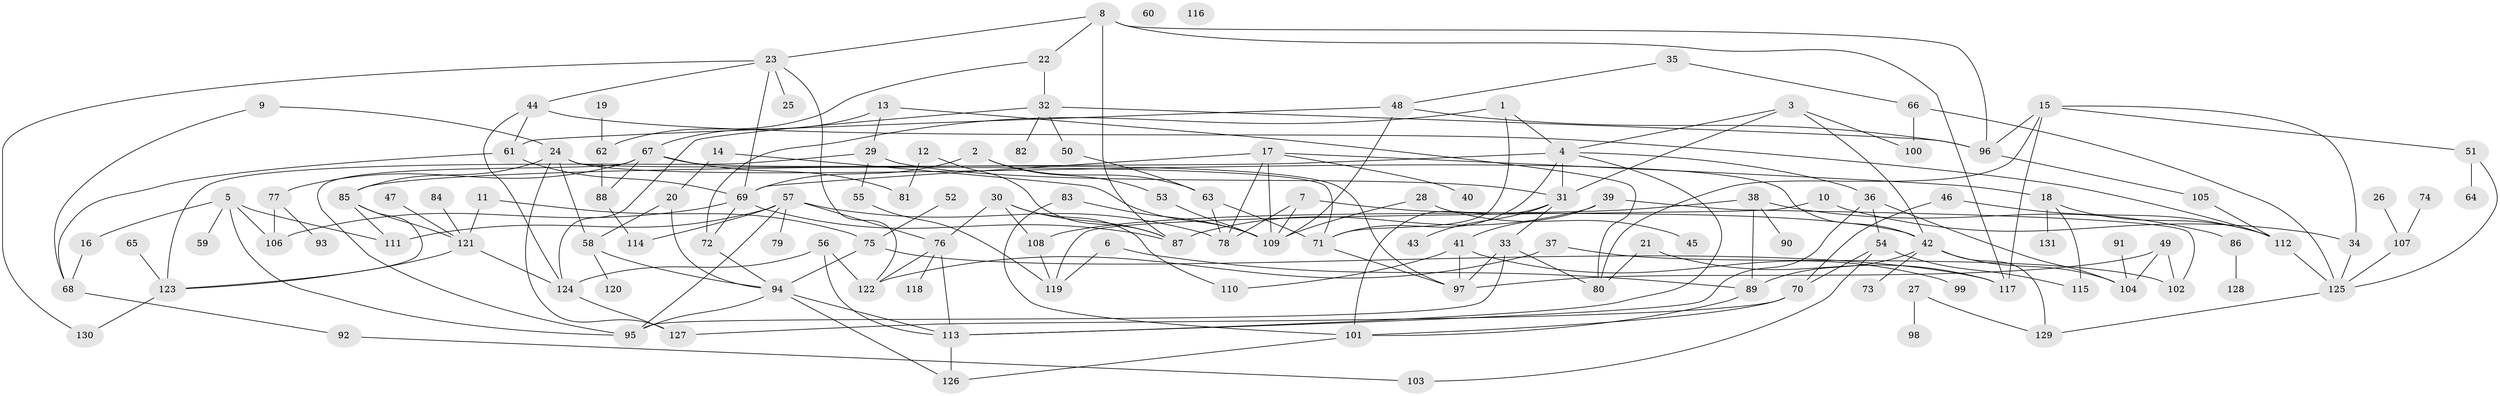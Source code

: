 // Generated by graph-tools (version 1.1) at 2025/40/03/09/25 04:40:23]
// undirected, 131 vertices, 205 edges
graph export_dot {
graph [start="1"]
  node [color=gray90,style=filled];
  1;
  2;
  3;
  4;
  5;
  6;
  7;
  8;
  9;
  10;
  11;
  12;
  13;
  14;
  15;
  16;
  17;
  18;
  19;
  20;
  21;
  22;
  23;
  24;
  25;
  26;
  27;
  28;
  29;
  30;
  31;
  32;
  33;
  34;
  35;
  36;
  37;
  38;
  39;
  40;
  41;
  42;
  43;
  44;
  45;
  46;
  47;
  48;
  49;
  50;
  51;
  52;
  53;
  54;
  55;
  56;
  57;
  58;
  59;
  60;
  61;
  62;
  63;
  64;
  65;
  66;
  67;
  68;
  69;
  70;
  71;
  72;
  73;
  74;
  75;
  76;
  77;
  78;
  79;
  80;
  81;
  82;
  83;
  84;
  85;
  86;
  87;
  88;
  89;
  90;
  91;
  92;
  93;
  94;
  95;
  96;
  97;
  98;
  99;
  100;
  101;
  102;
  103;
  104;
  105;
  106;
  107;
  108;
  109;
  110;
  111;
  112;
  113;
  114;
  115;
  116;
  117;
  118;
  119;
  120;
  121;
  122;
  123;
  124;
  125;
  126;
  127;
  128;
  129;
  130;
  131;
  1 -- 4;
  1 -- 71;
  1 -- 72;
  2 -- 53;
  2 -- 63;
  2 -- 69;
  3 -- 4;
  3 -- 31;
  3 -- 42;
  3 -- 100;
  4 -- 31;
  4 -- 36;
  4 -- 71;
  4 -- 85;
  4 -- 113;
  5 -- 16;
  5 -- 59;
  5 -- 95;
  5 -- 106;
  5 -- 111;
  6 -- 89;
  6 -- 119;
  7 -- 42;
  7 -- 78;
  7 -- 109;
  8 -- 22;
  8 -- 23;
  8 -- 87;
  8 -- 96;
  8 -- 117;
  9 -- 24;
  9 -- 68;
  10 -- 34;
  10 -- 119;
  11 -- 75;
  11 -- 121;
  12 -- 81;
  12 -- 87;
  13 -- 29;
  13 -- 67;
  13 -- 80;
  14 -- 20;
  14 -- 109;
  15 -- 34;
  15 -- 51;
  15 -- 80;
  15 -- 96;
  15 -- 117;
  16 -- 68;
  17 -- 18;
  17 -- 40;
  17 -- 69;
  17 -- 78;
  17 -- 109;
  18 -- 112;
  18 -- 115;
  18 -- 131;
  19 -- 62;
  20 -- 58;
  20 -- 94;
  21 -- 80;
  21 -- 117;
  22 -- 32;
  22 -- 62;
  23 -- 25;
  23 -- 44;
  23 -- 69;
  23 -- 122;
  23 -- 130;
  24 -- 42;
  24 -- 58;
  24 -- 71;
  24 -- 85;
  24 -- 127;
  26 -- 107;
  27 -- 98;
  27 -- 129;
  28 -- 45;
  28 -- 109;
  29 -- 31;
  29 -- 55;
  29 -- 123;
  30 -- 76;
  30 -- 87;
  30 -- 108;
  30 -- 110;
  31 -- 33;
  31 -- 43;
  31 -- 101;
  32 -- 50;
  32 -- 82;
  32 -- 96;
  32 -- 124;
  33 -- 80;
  33 -- 95;
  33 -- 97;
  34 -- 125;
  35 -- 48;
  35 -- 66;
  36 -- 54;
  36 -- 104;
  36 -- 113;
  37 -- 102;
  37 -- 122;
  38 -- 86;
  38 -- 89;
  38 -- 90;
  38 -- 108;
  39 -- 41;
  39 -- 87;
  39 -- 102;
  41 -- 97;
  41 -- 99;
  41 -- 110;
  42 -- 73;
  42 -- 89;
  42 -- 104;
  42 -- 129;
  44 -- 61;
  44 -- 112;
  44 -- 124;
  46 -- 70;
  46 -- 112;
  47 -- 121;
  48 -- 61;
  48 -- 96;
  48 -- 109;
  49 -- 97;
  49 -- 102;
  49 -- 104;
  50 -- 63;
  51 -- 64;
  51 -- 125;
  52 -- 75;
  53 -- 109;
  54 -- 70;
  54 -- 103;
  54 -- 115;
  55 -- 119;
  56 -- 113;
  56 -- 122;
  56 -- 124;
  57 -- 76;
  57 -- 78;
  57 -- 79;
  57 -- 95;
  57 -- 111;
  57 -- 114;
  58 -- 94;
  58 -- 120;
  61 -- 68;
  61 -- 69;
  62 -- 88;
  63 -- 71;
  63 -- 78;
  65 -- 123;
  66 -- 100;
  66 -- 125;
  67 -- 77;
  67 -- 81;
  67 -- 88;
  67 -- 95;
  67 -- 97;
  68 -- 92;
  69 -- 72;
  69 -- 87;
  69 -- 106;
  70 -- 101;
  70 -- 127;
  71 -- 97;
  72 -- 94;
  74 -- 107;
  75 -- 94;
  75 -- 117;
  76 -- 113;
  76 -- 118;
  76 -- 122;
  77 -- 93;
  77 -- 106;
  83 -- 101;
  83 -- 109;
  84 -- 121;
  85 -- 111;
  85 -- 121;
  85 -- 123;
  86 -- 128;
  88 -- 114;
  89 -- 101;
  91 -- 104;
  92 -- 103;
  94 -- 95;
  94 -- 113;
  94 -- 126;
  96 -- 105;
  101 -- 126;
  105 -- 112;
  107 -- 125;
  108 -- 119;
  112 -- 125;
  113 -- 126;
  121 -- 123;
  121 -- 124;
  123 -- 130;
  124 -- 127;
  125 -- 129;
}
